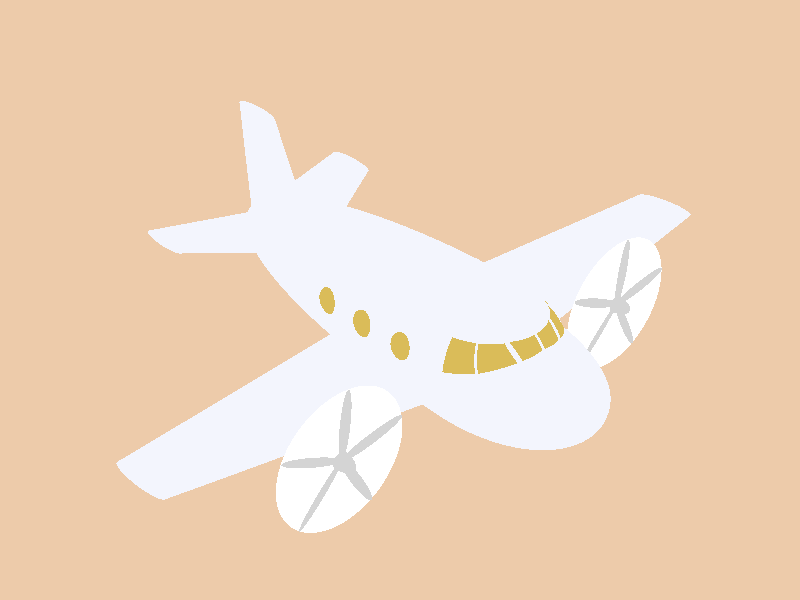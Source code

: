 // POV-Ray 3.6 / 3.7 Scene File "the_plan.pov"
// author: Friedrich A. Lohmueller, 2002/Aug-2009/Jan-2011
// email:  Friedrich.Lohmueller_at_t-online.de
// http://www.f-lohmueller.de/
//--------------------------------------------------------------------------
#version 3.6; // 3.7;
global_settings{ assumed_gamma 1.0 }
#default{ finish{ ambient 0.1 diffuse 0.9 }} 
//--------------------------------------------------------------------------
#include "colors.inc"
#include "textures.inc"
#include "glass.inc"
#include "metals.inc"
#include "golds.inc"
#include "stones.inc"
#include "woods.inc"
#include "shapes.inc"
#include "shapes2.inc"
#include "functions.inc"
//--------------------------------------------------------------------------
// camera ------------------------------------------------------------------
#declare Camera_0 = camera {ultra_wide_angle angle 35          // front view
                            location  <0.0 , 1.0 ,-30.0>
                            right     x*image_width/image_height
                            look_at   <-3.0 , 1.0 , 0.0>}
#declare Camera_1 = camera {ultra_wide_angle angle 30       // diagonal view
                            location  <22.0 , 22.5 ,-23.0>
                            right     x*image_width/image_height
                            look_at   <-2.0 , 1.0 , -1.0>}
#declare Camera_2 = camera {ultra_wide_angle angle 90     // right side view
                            location  <23.0 , 1.0 , 0.0>
                            right     x*image_width/image_height
                            look_at   <0.0 , 1.0 , 0.0>}
#declare Camera_3 = camera {ultra_wide_angle angle 90            // top view
                            location  <0.0 , 23.0 ,-0.001>
                            right     x*image_width/image_height
                            look_at   <0.0 , 1.0 , 0.0>}
camera{Camera_1}
// sun ---------------------------------------------------------------------
light_source{< 1500,2500,-2500> color White}
// sky ---------------------------------------------------------------------
sky_sphere { pigment { gradient <0,1,0>
                       color_map { [0.00 rgb <1.0,1.0,1.0>]
                                   [0.30 rgb <0.0,0.1,1.0>]
                                   [0.70 rgb <0.0,0.1,1.0>]
                                   [1.00 rgb <1.0,1.0,1.0>] 
                                 } 
                       scale 2         
                     } // end of pigment
           } //end of skysphere
// fog ---------------------------------------------------------------------
fog{fog_type   2
    distance   200
    color      White
    fog_offset 0.1
    fog_alt    1.0
    turbulence 0.8}
// ground ------------------------------------------------------------------
plane{ <0,1,0>, -5 
       texture{ pigment {color rgb <0.85,0.6,0.4>}
                normal  {bumps 0.75 scale 0.025  }
              } // end of texture
     } // end of plane
//--------------------------------------------------------------------------
//---------------------------- scenery objects -----------------------------
//--------------------------------------------------------------------------
#local Skin  = 0.05; // the thickness of the skin
#local G     = 0.005; // the thickness of the windows
#local R_W   = 0.35; // radius of the passenger's Windows
//-------------------------------------------------------
#local R1  = 2.00;  // radius of the body outside Radius 
#local R2  = 1.25;  // radius nose top y          Radius_Nose_TopY 
#local R3  = 4.00;  // length nose                Length_Nose
#local R4  = 2.50;  // length forehead part       Length_Forehead
#local R5  = 9.50;  // length of tail part        Length_Tail
//-------------------------------------------------------------------
#macro Radial_Rotor_TextureX (Number_of_Radial_Stripes)
 radial 
 frequency Number_of_Radial_Stripes // = number of blades
 rotate<90,0,0> 
 texture_map { [0.00  pigment {color rgbt<1,1,1,0.5>} 
                      finish  {ambient 0.15 diffuse 0.85 
                               phong 0.1}]
               [0.60 pigment{color Clear}]
               [1.00 pigment{color Clear}]
             }
#end //----------------------------------- other textures 
#declare Blades_Texture =
    texture { Chrome_Metal
              finish { phong 1}}
#declare Engine_Texture =
    texture { pigment{color rgb<1,1,1>} 
              finish { phong 1}}
//-------------------------------------------------------

#macro Engine(Number_Blades, B_Length, R_Angle, Activate_B)
union{  // --------------------- the casing of the engine 
   torus{1.0,0.175 rotate<90,0,0> 
         scale <1,1,5>*0.35 
         texture{Engine_Texture}
         translate<0,0,-0.3>  
        }  // end of torus  
   difference {
         sphere { <0,0,0>,1 scale <0.35,0.35,1.3>
                  translate<0,0,0.5>}
         box    { <-1,-1,-1.2>,<1,1,-0.48>}
         texture{Engine_Texture}
      }
   union{  // propeller
     cylinder{ <0,0,-0.01>,<0,0,1.00>,0.10}// propeller axis
     difference{ sphere{<0,0,0>, 1}        // propeller nose  
                 box {<-1,-1,-0.1>,<1,1,1>}
                 scale <1,1,2.5>*0.3 
                 translate<0,0,0.2>
                 texture{Blades_Texture}
               }
     union{  // --------------------------------- the blades
       #declare Nr = 0;
       #declare End = Number_Blades; 
       #while ( Nr < End) 
       sphere { <0,0,0>,0.5  
                scale <1,0.15,0.04>
                translate <0.5,0,0> 
                rotate <10,0,0>
                scale B_Length // = Blade_Radius
                texture {Blades_Texture}
              rotate< 0,0, 360/End * Nr > 
            } 
       #declare Nr = Nr + 1; 
       #end // end of #while ------------------------------
       
       #if (Activate_B = 1) // --------------------------- blur
       cylinder { <0,0,0>,<0,0,0.001>, B_Length 
                  texture{ Radial_Rotor_TextureX(Number_Blades)} 
                  rotate <0, 0,0> 
                  translate <0,0, 0.025>
                } 
       #end // end of #if (Activate_B = 1) ---------------------
     }                             // end of union of the blades

     translate<0,0,-0.7>
     rotate<0,0,R_Angle>
   } // --------------------------------- end of union "Propeller"

} // --------------------------------------- end of union engine
#end // -------------------------- end of macro "Engine ( ... )"



 
//--------------------------------------------------------------------
#macro Body(Radius, Radius_Nose_TopY, Length_Nose, Length_Forehead, 
            Length_Tail)
union{
intersection{                                 //  nose lower part (1)
 sphere { <0,0,0>,1  scale <Length_Nose, Radius, Radius>}
 box    { <0,-1,-1>,<1,0,1> scale <Length_Nose, Radius, Radius>} 
 }// -------------- end of intersection    

intersection{                             // nose - forehead part (2)
 sphere { <0,0,0>,1  scale < Length_Forehead, Radius, Radius>}
 box    { <0,0,-1>,<1,1,1>  scale < Length_Forehead, Radius, Radius>} 

 }// -------------- end of intersection    
intersection{                            // nose front upper part (3)
 sphere { <0,0,0>,1  scale <Length_Nose, Radius_Nose_TopY, Radius>}
 box    { <0,0,-1>,<1,1,1> scale <Length_Nose, Radius, Radius>} 
 }// -------------- end of intersection    

intersection {                        // the tail of the airplane (4)
 sphere { <0,0,0>,1    scale < Length_Tail, Radius, Radius> }
 box    { <-1,-1,-1>,<0,1,1> scale < Length_Tail, Radius, Radius>} 
 }// -------------- end of intersection    
}// end of union
#end // ---------------------------------- end of macro "Body( ... )"

//-----------------------------------------------------------------
#declare Windows_Cut_Cockpit = //prisms for cutting out the windows
union{
prism { -R1-G, R1-2*G, 5 //side window 1
       < 0.50, 0.50>,< 1.30, 0.70>,< 1.00, 1.33>,
       < 0.40, 1.30>,< 0.50, 0.50>
       rotate<-90,0,0>scale<1,1,-1> }//turns prism in z direction! 

prism { -R1-G, R1-2*G, 6  //side window 2
       < 1.35, 0.72>,< 1.95, 0.99>,< 1.76, 1.17>,
       < 1.52, 1.37>,< 1.05, 1.33>,< 1.35, 0.72>
       rotate<-90,0,0>scale<1,1,-1> }//turns prism in z direction! 

prism {  -R1-0.1 ,R1+0.1 , 5 // right side font glass
       <-0.65, 1.02>,<-0.04, 1.10>,<-0.04, 1.40>,
       <-0.70, 1.39>,<-0.65, 1.02>
       rotate<-90,-90,0>} //turns prism in x direction! 

prism {  -R1-0.1 ,R1+0.1 , 5 // left side font glass
       <-0.65, 1.02>,<-0.04, 1.10>,<-0.04, 1.40>,
       <-0.70, 1.39>,<-0.65, 1.02>
       rotate<-90,-90,0> //turns prism in x-direction! 
       scale<1,1,-1>}    // mirrored at the xy plane 

 } // end of union
//-------------------------------------------------------------------
#declare Windows_Cut_Passenger = // cylinders for cutting out the 
 union{                                   // passenger windows
   cylinder{ <0,0,-1.1*R1>,<0,0,1.1*R1>, R_W  
            }
   cylinder{ <0,0,-1.1*R1>,<0,0,1.1*R1>, R_W
             translate<-1.50, 0, 0>}
   cylinder{ <0,0,-1.1*R1>,<0,0,1.1*R1>, R_W
             translate<-3.00, 0, 0>}
 } // end of union
//-------------------------------------------------------------------

//-----------------------------------------------------------------
#declare Tail_Wing_Y = 
union{
 cone  { <0,0,0>, 1.50, <0, 3.50,0>, 0.80}
 sphere{ <0,0,0>, 0.80  scale<1,0.15,1> translate<0,3.50,0>}
 scale <1,1,0.15>
 matrix<     1, 0, 0, // shearing in x direction
         -0.30, 1, 0,
             0, 0, 1,
             0, 0, 0>
  }//----------- end of union -------------------------------------
#declare Wing = 
union{
 cone  { <0,0,0>, 2.40,<0,9.50,0>, 1.00}
 sphere{ <0,0,0>, 1.00 scale<1,0.15,1> translate<0,9.50,0>}
 scale <1,1,0.15>
 matrix<     1, 0, 0, //Shearing in X direction
          0.10, 1, 0,
             0, 0, 1,
             0, 0, 0>
  }//-----------  end of union ------------------------------------


//--------------------------------------------------------- tail unit
#declare Tail_Unit = 
union{ object{ Tail_Wing_Y }
       object{ Tail_Wing_Y rotate< 80,0,0> }
       object{ Tail_Wing_Y rotate<-80,0,0> }
       translate<1.50, 0,0>
     } // end of union
//------------------------------------------------------------- wings
#declare Wings = 
union{ object{ Wing  rotate< 83,0,0>}
       object{ Wing  rotate<-83,0,0>}
     } // end of union
//-------------------------------------------------------------------
 


//---------------------------------------------------------- textures
#declare A_Tex = texture { pigment{ color Silver}
                           finish { phong 1}
                         }                   // airplane body texture

#declare A_Glass =  texture{NBbeerbottle}    // airplane window glass
        
//-------------------------------------------------------------------
union{           // ----- the body of the airplane with windows

  difference {   // body caved out and with holes for the windows      
    object { Body(R1, R2, R3, R4, R5) }
    object { Body(R1-Skin, R2-Skin, R3-Skin, R4-Skin,R5-Skin)}
    object { Windows_Cut_Cockpit }
    object { Windows_Cut_Passenger
             rotate<0,0,3>  translate< -1-0.00, 0.25*R1, 0>}
    texture{A_Tex}
  }// end of difference 

  difference {   // the glass layer 
    object { Body(R1-G, R2-G, R3-G, R4-G, R5-G)}
    object { Body(R1-2*G, R2-2*G, R3-2*G, R4-2*G,  R5-2*G)} 
    texture{A_Glass}
  }// end of difference 
 
rotate<0,0,0>
translate<0,0,0>
}
//------------------------------------------------------------------- 


//-------------------------------------------------------------------
  object { Tail_Unit
           translate< -R5,0,0>
           texture{A_Tex}
         }
  object{ Wings  rotate<0,0,5>
          translate<-2.50,-1.30,0>
          texture{A_Tex}
        }
//-------------------------------------------------------------------

//---------------------------------------------------------------
//#macro{ Engine(Number_of_Blades, Blade_Radius, Rotation_Angle, Rotor_On)

 object{ Engine( 5, 2.35, 10, 1)
         scale 0.85
         rotate <0,-90,0>
         translate <-0.30,-0.70,-5.00>
       }

 object{ Engine( 5, 2.35, 10, 1)
         scale 0.85 
         rotate <0,-90,0>  scale <1,1,-1>
         translate <-0.30,-0.70,-5.00>
         scale <1,1,-1>
       }
//---------------------------------------------------------------
